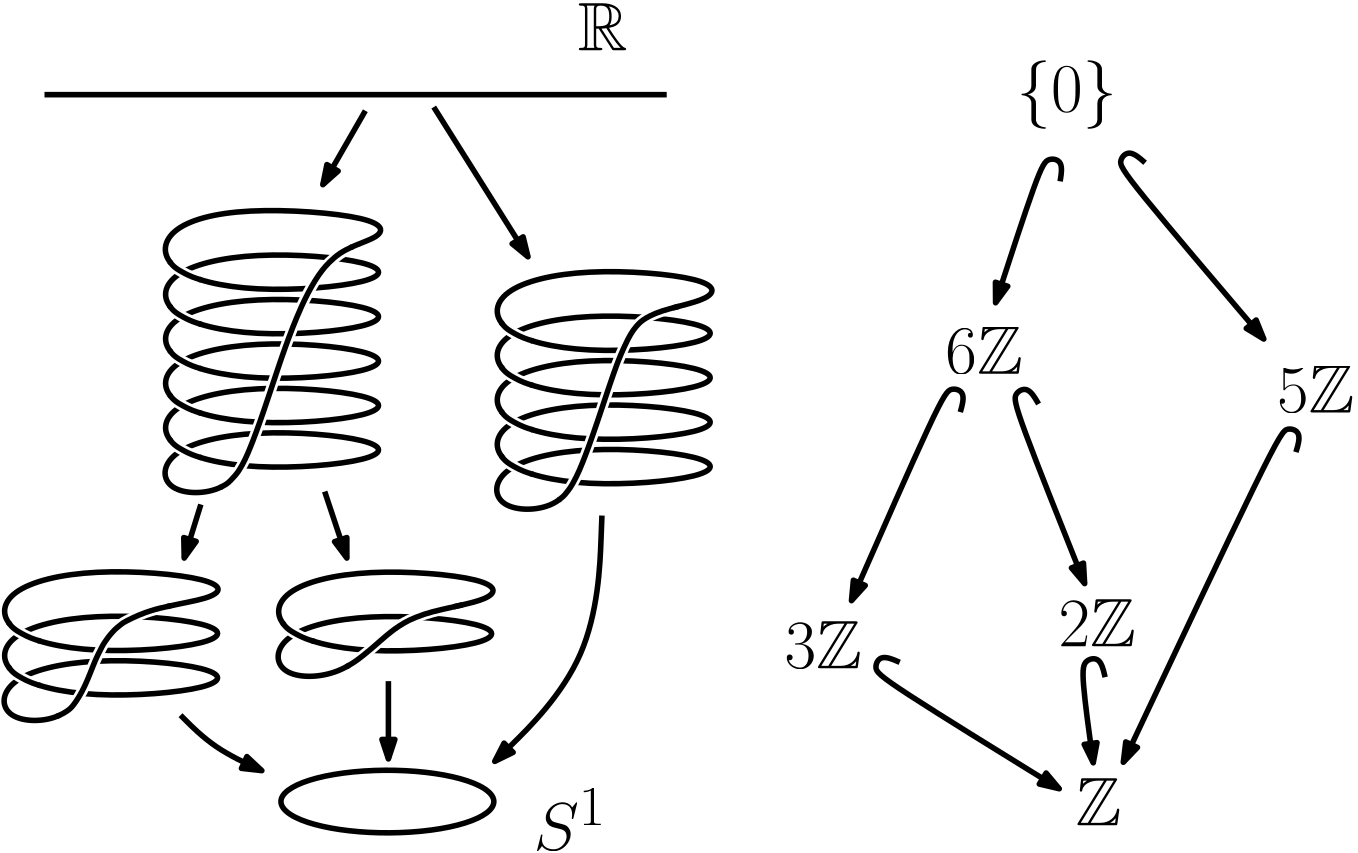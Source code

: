 <?xml version="1.0"?>
<!DOCTYPE ipe SYSTEM "ipe.dtd">
<ipe version="70107" creator="Ipe 7.1.8">
<info created="D:20140725150342" modified="D:20160228124223"/>
<preamble>\usepackage{amsmath}
\usepackage{amssymb}</preamble>
<ipestyle name="basic">
<symbol name="arrow/arc(spx)">
<path stroke="sym-stroke" fill="sym-stroke" pen="sym-pen">
0 0 m
-1 0.333 l
-1 -0.333 l
h
</path>
</symbol>
<symbol name="arrow/farc(spx)">
<path stroke="sym-stroke" fill="white" pen="sym-pen">
0 0 m
-1 0.333 l
-1 -0.333 l
h
</path>
</symbol>
<symbol name="mark/circle(sx)" transformations="translations">
<path fill="sym-stroke">
0.6 0 0 0.6 0 0 e
0.4 0 0 0.4 0 0 e
</path>
</symbol>
<symbol name="mark/disk(sx)" transformations="translations">
<path fill="sym-stroke">
0.6 0 0 0.6 0 0 e
</path>
</symbol>
<symbol name="mark/fdisk(sfx)" transformations="translations">
<group>
<path fill="sym-fill">
0.5 0 0 0.5 0 0 e
</path>
<path fill="sym-stroke" fillrule="eofill">
0.6 0 0 0.6 0 0 e
0.4 0 0 0.4 0 0 e
</path>
</group>
</symbol>
<symbol name="mark/box(sx)" transformations="translations">
<path fill="sym-stroke" fillrule="eofill">
-0.6 -0.6 m
0.6 -0.6 l
0.6 0.6 l
-0.6 0.6 l
h
-0.4 -0.4 m
0.4 -0.4 l
0.4 0.4 l
-0.4 0.4 l
h
</path>
</symbol>
<symbol name="mark/square(sx)" transformations="translations">
<path fill="sym-stroke">
-0.6 -0.6 m
0.6 -0.6 l
0.6 0.6 l
-0.6 0.6 l
h
</path>
</symbol>
<symbol name="mark/fsquare(sfx)" transformations="translations">
<group>
<path fill="sym-fill">
-0.5 -0.5 m
0.5 -0.5 l
0.5 0.5 l
-0.5 0.5 l
h
</path>
<path fill="sym-stroke" fillrule="eofill">
-0.6 -0.6 m
0.6 -0.6 l
0.6 0.6 l
-0.6 0.6 l
h
-0.4 -0.4 m
0.4 -0.4 l
0.4 0.4 l
-0.4 0.4 l
h
</path>
</group>
</symbol>
<symbol name="mark/cross(sx)" transformations="translations">
<group>
<path fill="sym-stroke">
-0.43 -0.57 m
0.57 0.43 l
0.43 0.57 l
-0.57 -0.43 l
h
</path>
<path fill="sym-stroke">
-0.43 0.57 m
0.57 -0.43 l
0.43 -0.57 l
-0.57 0.43 l
h
</path>
</group>
</symbol>
<symbol name="arrow/fnormal(spx)">
<path stroke="sym-stroke" fill="white" pen="sym-pen">
0 0 m
-1 0.333 l
-1 -0.333 l
h
</path>
</symbol>
<symbol name="arrow/pointed(spx)">
<path stroke="sym-stroke" fill="sym-stroke" pen="sym-pen">
0 0 m
-1 0.333 l
-0.8 0 l
-1 -0.333 l
h
</path>
</symbol>
<symbol name="arrow/fpointed(spx)">
<path stroke="sym-stroke" fill="white" pen="sym-pen">
0 0 m
-1 0.333 l
-0.8 0 l
-1 -0.333 l
h
</path>
</symbol>
<symbol name="arrow/linear(spx)">
<path stroke="sym-stroke" pen="sym-pen">
-1 0.333 m
0 0 l
-1 -0.333 l
</path>
</symbol>
<symbol name="arrow/fdouble(spx)">
<path stroke="sym-stroke" fill="white" pen="sym-pen">
0 0 m
-1 0.333 l
-1 -0.333 l
h
-1 0 m
-2 0.333 l
-2 -0.333 l
h
</path>
</symbol>
<symbol name="arrow/double(spx)">
<path stroke="sym-stroke" fill="sym-stroke" pen="sym-pen">
0 0 m
-1 0.333 l
-1 -0.333 l
h
-1 0 m
-2 0.333 l
-2 -0.333 l
h
</path>
</symbol>
<pen name="heavier" value="0.8"/>
<pen name="fat" value="1.2"/>
<pen name="ultrafat" value="2"/>
<symbolsize name="large" value="5"/>
<symbolsize name="small" value="2"/>
<symbolsize name="tiny" value="1.1"/>
<arrowsize name="large" value="10"/>
<arrowsize name="small" value="5"/>
<arrowsize name="tiny" value="3"/>
<color name="red" value="1 0 0"/>
<color name="green" value="0 1 0"/>
<color name="blue" value="0 0 1"/>
<color name="yellow" value="1 1 0"/>
<color name="orange" value="1 0.647 0"/>
<color name="gold" value="1 0.843 0"/>
<color name="purple" value="0.627 0.125 0.941"/>
<color name="gray" value="0.745"/>
<color name="brown" value="0.647 0.165 0.165"/>
<color name="navy" value="0 0 0.502"/>
<color name="pink" value="1 0.753 0.796"/>
<color name="seagreen" value="0.18 0.545 0.341"/>
<color name="turquoise" value="0.251 0.878 0.816"/>
<color name="violet" value="0.933 0.51 0.933"/>
<color name="darkblue" value="0 0 0.545"/>
<color name="darkcyan" value="0 0.545 0.545"/>
<color name="darkgray" value="0.663"/>
<color name="darkgreen" value="0 0.392 0"/>
<color name="darkmagenta" value="0.545 0 0.545"/>
<color name="darkorange" value="1 0.549 0"/>
<color name="darkred" value="0.545 0 0"/>
<color name="lightblue" value="0.678 0.847 0.902"/>
<color name="lightcyan" value="0.878 1 1"/>
<color name="lightgray" value="0.827"/>
<color name="lightgreen" value="0.565 0.933 0.565"/>
<color name="lightyellow" value="1 1 0.878"/>
<dashstyle name="dashed" value="[4] 0"/>
<dashstyle name="dotted" value="[1 3] 0"/>
<dashstyle name="dash dotted" value="[4 2 1 2] 0"/>
<dashstyle name="dash dot dotted" value="[4 2 1 2 1 2] 0"/>
<textsize name="large" value="\large"/>
<textsize name="small" value="\small"/>
<textsize name="tiny" value="\tiny"/>
<textsize name="Large" value="\Large"/>
<textsize name="LARGE" value="\LARGE"/>
<textsize name="huge" value="\huge"/>
<textsize name="Huge" value="\Huge"/>
<textsize name="footnote" value="\footnotesize"/>
<textstyle name="center" begin="\begin{center}" end="\end{center}"/>
<textstyle name="itemize" begin="\begin{itemize}" end="\end{itemize}"/>
<textstyle name="item" begin="\begin{itemize}\item{}" end="\end{itemize}"/>
<gridsize name="4 pts" value="4"/>
<gridsize name="8 pts (~3 mm)" value="8"/>
<gridsize name="16 pts (~6 mm)" value="16"/>
<gridsize name="32 pts (~12 mm)" value="32"/>
<gridsize name="10 pts (~3.5 mm)" value="10"/>
<gridsize name="20 pts (~7 mm)" value="20"/>
<gridsize name="14 pts (~5 mm)" value="14"/>
<gridsize name="28 pts (~10 mm)" value="28"/>
<gridsize name="56 pts (~20 mm)" value="56"/>
<anglesize name="90 deg" value="90"/>
<anglesize name="60 deg" value="60"/>
<anglesize name="45 deg" value="45"/>
<anglesize name="30 deg" value="30"/>
<anglesize name="22.5 deg" value="22.5"/>
<tiling name="falling" angle="-60" step="4" width="1"/>
<tiling name="rising" angle="30" step="4" width="1"/>
</ipestyle>
<ipestyle name="gradient">
<gradient name="radazul" type="radial" coords="226 209 0 226 209 100" extend="yes">
 <stop offset="0" color="0.592 0.592 0.988"/>
 <stop offset="1" color="0.87"/>
</gradient>
<gradient name="radverde" type="radial" coords="226 209 0 226 209 60" extend="yes">
 <stop offset="0" color="0.592 0.988 0.592"/>
 <stop offset="1" color="0.87"/>
</gradient>
<gradient name="radgris1" type="radial" coords="432 672 0 432 672 70" extend="yes">
 <stop offset="0" color="0.062"/>
 <stop offset="1" color="1"/>
</gradient>
<gradient name="radgris2" type="radial" coords="432 672 0 432 672 70" extend="yes">
 <stop offset="0" color="0.125"/>
 <stop offset="1" color="1"/>
</gradient>
<gradient name="radgris3" type="radial" coords="432 672 0 432 672 70" extend="yes">
 <stop offset="0" color="0.187"/>
 <stop offset="1" color="1"/>
</gradient>
<gradient name="radgris4" type="radial" coords="432 672 0 432 672 70" extend="yes">
 <stop offset="0" color="0.25"/>
 <stop offset="1" color="1"/>
</gradient>
<gradient name="radgris5" type="radial" coords="432 672 0 432 672 70" extend="yes">
 <stop offset="0" color="0.312"/>
 <stop offset="1" color="1"/>
</gradient>
<gradient name="radgris6" type="radial" coords="432 672 0 432 672 70" extend="yes">
 <stop offset="0" color="0.375"/>
 <stop offset="1" color="1"/>
</gradient>
<gradient name="radgris7" type="radial" coords="432 672 0 432 672 70" extend="yes">
 <stop offset="0" color="0.437"/>
 <stop offset="1" color="1"/>
</gradient>
<gradient name="radgris8" type="radial" coords="432 672 0 432 672 70" extend="yes">
 <stop offset="0" color="0.5"/>
 <stop offset="1" color="1"/>
</gradient>
<gradient name="radgris9" type="radial" coords="432 672 0 432 672 70" extend="yes">
 <stop offset="0" color="0.562"/>
 <stop offset="1" color="1"/>
</gradient>
<gradient name="radgris10" type="radial" coords="432 672 0 432 672 70" extend="yes">
 <stop offset="0" color="0.625"/>
 <stop offset="1" color="1"/>
</gradient>
<gradient name="radgris11" type="radial" coords="432 672 0 432 672 70" extend="yes">
 <stop offset="0" color="0.687"/>
 <stop offset="1" color="1"/>
</gradient>
<gradient name="radgris12" type="radial" coords="432 672 0 432 672 70" extend="yes">
 <stop offset="0" color="0.75"/>
 <stop offset="1" color="1"/>
</gradient>
<gradient name="radgris13" type="radial" coords="432 672 0 432 672 70" extend="yes">
 <stop offset="0" color="0.812"/>
 <stop offset="1" color="1"/>
</gradient>
<gradient name="radgris14" type="radial" coords="432 672 0 432 672 70" extend="yes">
 <stop offset="0" color="0.875"/>
 <stop offset="1" color="1"/>
</gradient>
<gradient name="radgris15" type="radial" coords="432 672 0 432 672 70" extend="yes">
 <stop offset="0" color="0.937"/>
 <stop offset="1" color="1"/>
</gradient>
<gradient name="radgris0" type="radial" coords="432 672 0 432 672 70" extend="yes">
 <stop offset="0" color="0"/>
 <stop offset="1" color="1"/>
</gradient>
<gradient name="lingris" type="axial" coords="309.1 485.5 309.1 400" extend="yes">
 <stop offset="0" color="0.9"/>
 <stop offset="1" color="1"/>
</gradient>
<gradient name="linnegro" type="axial" coords="309.1 485.5 309.1 400" extend="yes">
 <stop offset="0" color="0"/>
 <stop offset="1" color="1"/>
</gradient>
<gradient name="radgris" type="radial" coords="304 736 0 304 736 400" extend="yes">
 <stop offset="0" color="0.9"/>
 <stop offset="0.6" color="0.9"/>
 <stop offset="1" color="1"/>
</gradient>
<gradient name="radnegro" type="radial" coords="304 736 0 304 736 400" extend="yes">
 <stop offset="0" color="0"/>
 <stop offset="0.6" color="0"/>
 <stop offset="1" color="1"/>
</gradient>
<gradient name="fermion" type="radial" coords="396 310 2 400 300 20" extend="yes">
 <stop offset="0" color="1"/>
 <stop offset="1" color="0 0 1"/>
</gradient>
<gradient name="fermion2" type="radial" coords="396 310 2 400 300 20" extend="yes">
 <stop offset="0" color="1"/>
 <stop offset="1" color="0.2"/>
</gradient>
<gradient name="boson" type="radial" coords="300 300 0 300 300 20">
 <stop offset="0" color="1 1 0"/>
 <stop offset="1" color="1"/>
</gradient>
<gradient name="logica" type="radial" coords="297.5 341.114 0 297.5 341.114 400" extend="yes">
 <stop offset="0" color="0.2"/>
 <stop offset="1" color="1 1 0"/>
</gradient>
<gradient name="verde" type="radial" coords="297.5 341.114 0 297.5 341.114 400" extend="yes">
 <stop offset="0" color="1"/>
 <stop offset="0.6" color="1"/>
 <stop offset="1" color="0.54 0.81 0.54"/>
</gradient>
</ipestyle>
<page>
<layer name="alpha"/>
<view layers="alpha" active="alpha"/>
<path layer="alpha" matrix="1.00966 0 0 0.296797 -256.5 249.558" stroke="black" pen="ultrafat">
36 12 -12 36 408 512 e
</path>
<path matrix="1 0 0 1 -252.193 -111.125" stroke="black" pen="ultrafat" arrow="normal/normal">
408 556 m
408 528 l
</path>
<group matrix="1 0 0 1 -137.741 -47.91">
<path stroke="black" pen="ultrafat">
244 632
212 640
212 656
240 664
292 660
292 652
272 648
260 624
252 600
244 576
236 560
212 560
212 576
244 584
292 580
292 572
244 568
212 576
212 592
244 600
292 596
292 588
244 584
212 592
212 608
244 616
292 612
292 604
244 600
212 608
212 624
244 632
292 628
292 620
244 616
212 624
212 640
244 648
292 644
292 636 u
</path>
<group matrix="1 0 0 1 -156 -32">
<path stroke="white" pen="4">
371.256 675.258 m
371.791 674.673
372.385 674.108
373.226 673.415
373.74 673.038
374.027 672.841
374.612 672.462
375.366 672.016
377.044 671.101
379.031 670.243
380.27 669.846
381.359 669.458 s
</path>
<path stroke="black" pen="ultrafat">
370.733 675.928 m
371.714 674.619
372.341 674.034
373.029 673.479
373.687 673.027
374.067 672.77
374.612 672.462
375.366 672.016
377.044 671.101
379.031 670.243
380.253 669.807
382.213 669.192 s
</path>
</group>
<group matrix="1 0 0 1 -156 -48">
<path stroke="white" pen="4">
371.256 675.258 m
371.791 674.673
372.385 674.108
373.226 673.415
373.74 673.038
374.027 672.841
374.612 672.462
375.366 672.016
377.044 671.101
379.031 670.243
380.27 669.846
381.359 669.458 s
</path>
<path stroke="black" pen="ultrafat">
370.733 675.928 m
371.714 674.619
372.341 674.034
373.029 673.479
373.687 673.027
374.067 672.77
374.612 672.462
375.366 672.016
377.044 671.101
379.031 670.243
380.253 669.807
382.213 669.192 s
</path>
</group>
<group matrix="1 0 0 1 -156 -64">
<path stroke="white" pen="4">
371.256 675.258 m
371.791 674.673
372.385 674.108
373.226 673.415
373.74 673.038
374.027 672.841
374.612 672.462
375.366 672.016
377.044 671.101
379.031 670.243
380.27 669.846
381.359 669.458 s
</path>
<path stroke="black" pen="ultrafat">
370.733 675.928 m
371.714 674.619
372.341 674.034
373.029 673.479
373.687 673.027
374.067 672.77
374.612 672.462
375.366 672.016
377.044 671.101
379.031 670.243
380.253 669.807
382.213 669.192 s
</path>
</group>
<group matrix="1 0 0 1 -156 -80">
<path stroke="white" pen="4">
371.256 675.258 m
371.791 674.673
372.385 674.108
373.226 673.415
373.74 673.038
374.027 672.841
374.612 672.462
375.366 672.016
377.044 671.101
379.031 670.243
380.27 669.846
381.359 669.458 s
</path>
<path stroke="black" pen="ultrafat">
370.733 675.928 m
371.714 674.619
372.341 674.034
373.029 673.479
373.687 673.027
374.067 672.77
374.612 672.462
375.366 672.016
377.044 671.101
379.031 670.243
380.253 669.807
382.213 669.192 s
</path>
</group>
<group matrix="1 0 0 1 -156 -96">
<path stroke="white" pen="4">
371.256 675.258 m
371.791 674.673
372.385 674.108
373.226 673.415
373.74 673.038
374.027 672.841
374.612 672.462
375.366 672.016
377.044 671.101
379.031 670.243
380.27 669.846
381.359 669.458 s
</path>
<path stroke="black" pen="ultrafat">
370.733 675.928 m
371.714 674.619
372.341 674.034
373.029 673.479
373.687 673.027
374.067 672.77
374.612 672.462
375.366 672.016
377.044 671.101
379.031 670.243
380.253 669.807
382.213 669.192 s
</path>
</group>
<path stroke="white" pen="4">
233.585 562.795 m
235.404 563.926
236.82 565.095
238.588 567.017
239.38 568.08
239.807 568.713
240.918 570.572
242.016 572.725
242.818 574.491
243.933 577.166
244.883 579.588
245.673 581.708
246.338 583.488
247.365 586.355
248.178 588.679
249.167 591.561
250.33 595.002
251.241 597.725
251.901 599.702
253.226 603.67
254.426 607.223
255.307 609.784
256.374 612.816
257.574 616.115
259.009 619.89
260.484 623.56
262.108 627.352
264.469 632.313
267.138 637.06
269.677 640.729
272.053 643.459
276.143 646.776
279.892 648.837 s
</path>
<path stroke="black" pen="ultrafat">
233.138 562.565 m
235.409 563.714
236.82 565.095
238.588 567.017
239.38 568.08
239.807 568.713
240.918 570.572
242.016 572.725
242.818 574.491
243.933 577.166
244.883 579.588
245.673 581.708
246.338 583.488
247.365 586.355
248.178 588.679
249.167 591.561
250.33 595.002
251.241 597.725
251.901 599.702
253.226 603.67
254.426 607.223
255.307 609.784
256.374 612.816
257.574 616.115
259.009 619.89
260.484 623.56
262.108 627.352
264.469 632.313
267.138 637.06
269.677 640.729
272.053 643.459
276.096 647.038
280.576 649.157 s
</path>
</group>
<group matrix="1 0 0 1 -174.339 -53.8987">
<path stroke="black" pen="ultrafat">
424 632
416 624
408 600
400 576
392 560
368 560
368 576
400 584
448 580
448 572
400 568
368 576
368 592
400 600
448 596
448 588
400 584
368 592
368 608
400 616
448 612
448 604
400 600
368 608
368 624
400 632
448 628
448 620
400 616
368 624
368 640
400 648
448 644
448 636 u
</path>
<group matrix="1 0 0 1 0 -48">
<path stroke="white" pen="4">
371.256 675.258 m
371.791 674.673
372.385 674.108
373.226 673.415
373.74 673.038
374.027 672.841
374.612 672.462
375.366 672.016
377.044 671.101
379.031 670.243
380.27 669.846
381.359 669.458 s
</path>
<path stroke="black" pen="ultrafat">
370.733 675.928 m
371.714 674.619
372.341 674.034
373.029 673.479
373.687 673.027
374.067 672.77
374.612 672.462
375.366 672.016
377.044 671.101
379.031 670.243
380.253 669.807
382.213 669.192 s
</path>
</group>
<group matrix="1 0 0 1 0 -64">
<path stroke="white" pen="4">
371.256 675.258 m
371.791 674.673
372.385 674.108
373.226 673.415
373.74 673.038
374.027 672.841
374.612 672.462
375.366 672.016
377.044 671.101
379.031 670.243
380.27 669.846
381.359 669.458 s
</path>
<path stroke="black" pen="ultrafat">
370.733 675.928 m
371.714 674.619
372.341 674.034
373.029 673.479
373.687 673.027
374.067 672.77
374.612 672.462
375.366 672.016
377.044 671.101
379.031 670.243
380.253 669.807
382.213 669.192 s
</path>
</group>
<group matrix="1 0 0 1 0 -80">
<path stroke="white" pen="4">
371.256 675.258 m
371.791 674.673
372.385 674.108
373.226 673.415
373.74 673.038
374.027 672.841
374.612 672.462
375.366 672.016
377.044 671.101
379.031 670.243
380.27 669.846
381.359 669.458 s
</path>
<path stroke="black" pen="ultrafat">
370.733 675.928 m
371.714 674.619
372.341 674.034
373.029 673.479
373.687 673.027
374.067 672.77
374.612 672.462
375.366 672.016
377.044 671.101
379.031 670.243
380.253 669.807
382.213 669.192 s
</path>
</group>
<group matrix="1 0 0 1 0 -96">
<path stroke="white" pen="4">
371.256 675.258 m
371.791 674.673
372.385 674.108
373.226 673.415
373.74 673.038
374.027 672.841
374.612 672.462
375.366 672.016
377.044 671.101
379.031 670.243
380.27 669.846
381.359 669.458 s
</path>
<path stroke="black" pen="ultrafat">
370.733 675.928 m
371.714 674.619
372.341 674.034
373.029 673.479
373.687 673.027
374.067 672.77
374.612 672.462
375.366 672.016
377.044 671.101
379.031 670.243
380.253 669.807
382.213 669.192 s
</path>
</group>
<path stroke="white" pen="4">
391.836 564.252 m
393.151 565.412
394.098 566.424
395.08 567.66
395.677 568.516
396.209 569.35
397.832 572.343
398.916 574.716
400.07 577.51
400.927 579.703
402.206 583.123
402.729 584.569
403.95 588.022
405.31 591.98
406.316 594.961
406.605 595.822
408.162 600.486
409.593 604.756
411.227 609.507
412.317 612.532
413.71 616.16
416.401 622.115
418.437 625.42
420.307 627.558
421.826 628.826
424.126 630.226
428.388 631.93
432.587 633.146 s
</path>
<path stroke="black" pen="ultrafat">
391.387 563.919 m
393.217 565.309
394.098 566.424
395.08 567.66
395.677 568.516
396.209 569.35
397.832 572.343
398.916 574.716
400.07 577.51
400.927 579.703
402.206 583.123
402.729 584.569
403.95 588.022
405.31 591.98
406.316 594.961
406.605 595.822
408.162 600.486
409.593 604.756
411.227 609.507
412.317 612.532
413.71 616.16
416.401 622.115
418.437 625.42
420.307 627.558
421.826 628.826
424.126 630.226
428.367 632.064
434.828 633.726 s
</path>
</group>
<group matrix="1 0 0 1 -167.685 -25.9512">
<path stroke="black" pen="ultrafat">
224 496
216 472
208 456
184 456
184 472
216 480
264 476
264 468
216 464
184 472
184 488
216 496
264 492
264 484
216 480
184 488
184 504
216 512
264 508
264 500 u
</path>
<group matrix="1 0 0 1 -184 -184">
<path stroke="white" pen="4">
371.256 675.258 m
371.791 674.673
372.385 674.108
373.226 673.415
373.74 673.038
374.027 672.841
374.612 672.462
375.366 672.016
377.044 671.101
379.031 670.243
380.27 669.846
381.359 669.458 s
</path>
<path stroke="black" pen="ultrafat">
370.733 675.928 m
371.714 674.619
372.341 674.034
373.029 673.479
373.687 673.027
374.067 672.77
374.612 672.462
375.366 672.016
377.044 671.101
379.031 670.243
380.253 669.807
382.213 669.192 s
</path>
</group>
<group matrix="1 0 0 1 -184 -200">
<path stroke="white" pen="4">
371.256 675.258 m
371.791 674.673
372.385 674.108
373.226 673.415
373.74 673.038
374.027 672.841
374.612 672.462
375.366 672.016
377.044 671.101
379.031 670.243
380.27 669.846
381.359 669.458 s
</path>
<path stroke="black" pen="ultrafat">
370.733 675.928 m
371.714 674.619
372.341 674.034
373.029 673.479
373.687 673.027
374.067 672.77
374.612 672.462
375.366 672.016
377.044 671.101
379.031 670.243
380.253 669.807
382.213 669.192 s
</path>
</group>
<path stroke="white" pen="4">
205.198 458.6 m
207.671 460.124
209.42 461.683
210.125 462.455
211.118 463.712
212.124 465.212
213.209 467.111
214.36 469.462
215.284 471.581
216.137 473.677
216.777 475.298
217.251 476.49
218.08 478.503
218.618 479.732
220.476 483.42
221.246 484.701
222.623 486.687
224.355 488.726
225.716 490.044
227.462 491.449
228.722 492.297
234.137 494.899
238.139 496.219
240.714 496.92
243.833 497.667 s
</path>
<path stroke="black" pen="ultrafat">
204.046 458.086 m
206.496 459.175
208.379 460.427
209.486 461.438
210.265 462.443
211.175 463.717
212.124 465.212
213.209 467.111
214.36 469.462
215.284 471.581
216.137 473.677
216.777 475.298
217.251 476.49
218.08 478.503
218.618 479.732
220.476 483.42
221.246 484.701
222.623 486.687
224.355 488.726
225.716 490.044
227.462 491.449
228.722 492.297
234.137 494.899
238.139 496.219
240.709 496.999
245.13 497.957 s
</path>
</group>
<group matrix="1 0 0 1 -161.031 33.9362">
<path stroke="black" pen="ultrafat">
316 428
300 412
276 412
276 428
308 436
356 432
356 424
308 420
276 428
276 444
308 452
356 448
356 440
328 436 u
</path>
<group matrix="1 0 0 1 -92 -244">
<path stroke="white" pen="4">
371.256 675.258 m
371.791 674.673
372.385 674.108
373.226 673.415
373.74 673.038
374.027 672.841
374.612 672.462
375.366 672.016
377.044 671.101
379.031 670.243
380.27 669.846
381.359 669.458 s
</path>
<path stroke="black" pen="ultrafat">
370.733 675.928 m
371.714 674.619
372.341 674.034
373.029 673.479
373.687 673.027
374.067 672.77
374.612 672.462
375.366 672.016
377.044 671.101
379.031 670.243
380.253 669.807
382.213 669.192 s
</path>
</group>
<path stroke="white" pen="4">
302.719 416.676 m
304.306 417.666
306.346 419.094
307.64 420.08
310.451 422.397
312.148 423.874
313.899 425.418
315.965 427.203
317.722 428.633
319.095 429.673
320.694 430.782
322.845 432.091
324.133 432.776
326.557 433.874
330.068 435.15
332.614 435.881
335.589 436.621
340.302 437.68 s
</path>
<path stroke="black" pen="ultrafat">
301.708 416.091 m
304.277 417.561
306.346 419.094
307.64 420.08
310.451 422.397
312.148 423.874
313.899 425.418
315.965 427.203
317.722 428.633
319.095 429.673
320.694 430.782
322.845 432.091
324.133 432.776
326.557 433.874
330.068 435.15
332.614 435.881
335.589 436.621
343.576 438.421 s
</path>
</group>
<path stroke="black" pen="ultrafat" arrow="normal/normal">
80.9633 432.614 m
92.9408 420.636
110.242 412.651 s
</path>
<path stroke="black" pen="ultrafat" arrow="normal/normal">
232.678 504.479 m
230.682 451.911
194.084 415.978 s
</path>
<path stroke="black" pen="ultrafat" arrow="normal/normal">
132.866 513.129 m
140.851 489.174 l
</path>
<path stroke="black" pen="ultrafat" arrow="normal/normal">
88.2829 508.471 m
82.2942 489.174 l
</path>
<path stroke="black" pen="ultrafat" arrow="normal/normal">
147.505 650.205 m
132.2 623.588 l
</path>
<path stroke="black" pen="ultrafat" arrow="normal/normal">
172.125 651.536 m
206.062 597.637 l
</path>
<path stroke="black" pen="ultrafat">
32 656 m
256 656 l
</path>
<text matrix="1 0 0 1 0 -16" transformations="translations" pos="224 688" stroke="black" type="label" width="17.902" height="17.076" depth="0" valign="baseline" size="Huge">$\mathbb{R}$</text>
<text matrix="1 0 0 1 -16 -304" transformations="translations" pos="224 688" stroke="black" type="label" width="26.344" height="22.314" depth="0" valign="baseline" size="Huge">$S^1$</text>
<text matrix="1 0 0 1 157.923 -38.1935" transformations="translations" pos="224 688" stroke="black" type="label" width="36.155" height="18.587" depth="6.2" valign="baseline" size="Huge">$\{0\}$</text>
<text matrix="1 0 0 1 132.312 -132.448" transformations="translations" pos="224 688" stroke="black" type="label" width="27.893" height="17.076" depth="0" valign="baseline" size="Huge">$6\mathbb{Z}$</text>
<text matrix="1 0 0 1 251.714 -146.437" transformations="translations" pos="224 688" stroke="black" type="label" width="27.893" height="17.076" depth="0" valign="baseline" size="Huge">$5\mathbb{Z}$</text>
<text matrix="1 0 0 1 173.023 -230.602" transformations="translations" pos="224 688" stroke="black" type="label" width="27.893" height="17.076" depth="0" valign="baseline" size="Huge">$2\mathbb{Z}$</text>
<text matrix="1 0 0 1 74.3685 -238.489" transformations="translations" pos="224 688" stroke="black" type="label" width="27.893" height="17.076" depth="0" valign="baseline" size="Huge">$3\mathbb{Z}$</text>
<text matrix="1 0 0 1 179.179 -295.02" transformations="translations" pos="224 688" stroke="black" type="label" width="16.525" height="17.076" depth="0" valign="baseline" size="Huge">$\mathbb{Z}$</text>
<path stroke="black" pen="ultrafat" arrow="normal/normal">
397.621 624.789 m
398.802 632.27
393.29 633.451
390.14 629.514
374.391 581.084 s
</path>
<path stroke="black" pen="ultrafat" arrow="normal/normal">
428.215 631.477 m
422.491 636.437
418.573 632.384
420.249 627.628
470.953 568.026 s
</path>
<path stroke="black" pen="ultrafat" arrow="normal/normal">
389.865 544.645 m
386.038 551.181
381.025 548.602
381.083 543.56
406.459 479.987 s
</path>
<path stroke="black" pen="ultrafat" arrow="normal/normal">
361.687 541.713 m
363.698 549.015
358.352 550.806
354.782 547.245
322.514 473.844 s
</path>
<path stroke="black" pen="ultrafat" arrow="normal/normal">
339.876 451.635 m
332.925 454.641
330.408 449.596
333.438 445.565
397.315 406.127 s
</path>
<path matrix="0.995395 0.0958617 -0.0958617 0.995395 41.0895 -39.6078" stroke="black" pen="ultrafat" arrow="normal/normal">
417.585 447.924 m
416.57 455.429
410.951 454.979
409.063 450.303
410.391 417.656 s
</path>
<path matrix="1 0 0 1 -5.32333 1.99625" stroke="black" pen="ultrafat" arrow="normal/normal">
487.842 525.312 m
489.982 532.577
484.668 534.461
481.036 530.965
425.696 413.663 s
</path>
</page>
</ipe>

